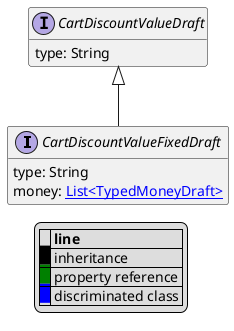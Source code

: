 @startuml

hide empty fields
hide empty methods
legend
|= |= line |
|<back:black>   </back>| inheritance |
|<back:green>   </back>| property reference |
|<back:blue>   </back>| discriminated class |
endlegend
interface CartDiscountValueFixedDraft [[CartDiscountValueFixedDraft.svg]] extends CartDiscountValueDraft {
    type: String
    money: [[TypedMoneyDraft.svg List<TypedMoneyDraft>]]
}
interface CartDiscountValueDraft [[CartDiscountValueDraft.svg]]  {
    type: String
}





@enduml

